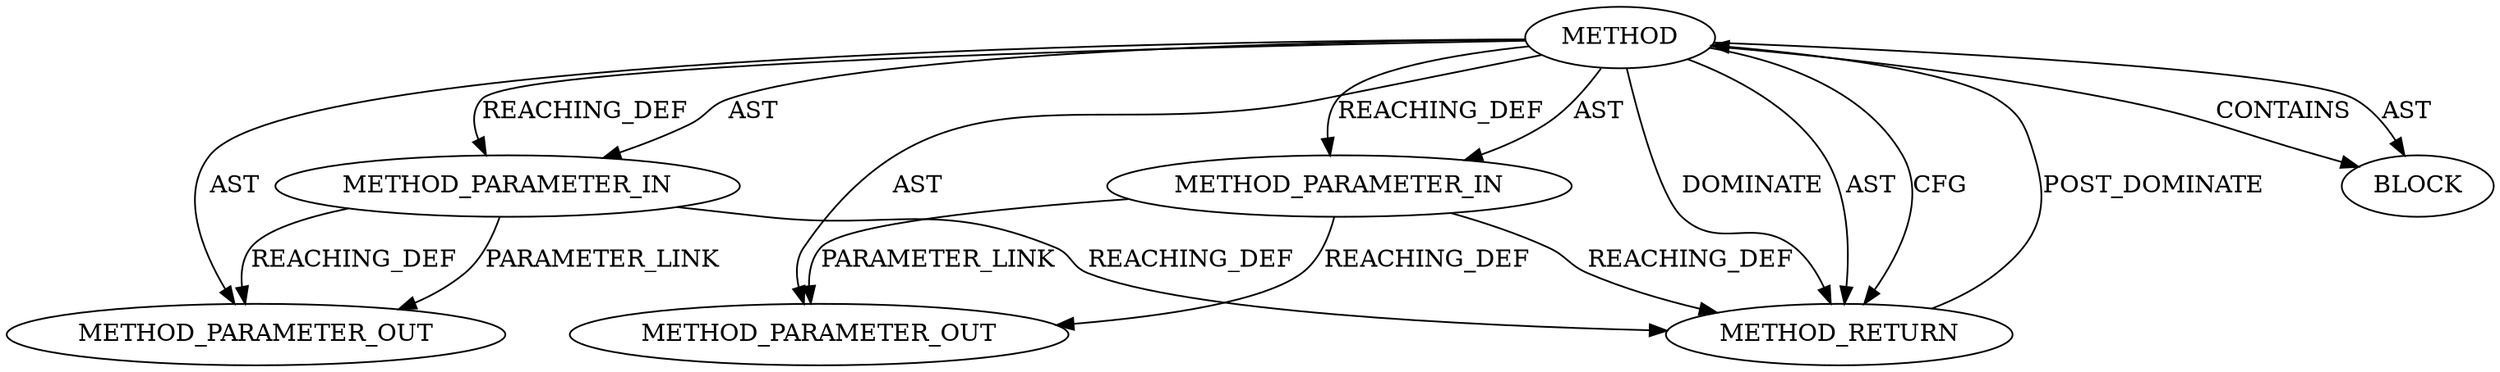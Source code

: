 digraph {
  21843 [label=METHOD_PARAMETER_OUT ORDER=1 CODE="p1" IS_VARIADIC=false TYPE_FULL_NAME="ANY" EVALUATION_STRATEGY="BY_VALUE" INDEX=1 NAME="p1"]
  21844 [label=METHOD_PARAMETER_OUT ORDER=2 CODE="p2" IS_VARIADIC=false TYPE_FULL_NAME="ANY" EVALUATION_STRATEGY="BY_VALUE" INDEX=2 NAME="p2"]
  19578 [label=METHOD AST_PARENT_TYPE="NAMESPACE_BLOCK" AST_PARENT_FULL_NAME="<global>" ORDER=0 CODE="<empty>" FULL_NAME="clear_bit_unlock" IS_EXTERNAL=true FILENAME="<empty>" SIGNATURE="" NAME="clear_bit_unlock"]
  19581 [label=BLOCK ORDER=1 ARGUMENT_INDEX=1 CODE="<empty>" TYPE_FULL_NAME="ANY"]
  19580 [label=METHOD_PARAMETER_IN ORDER=2 CODE="p2" IS_VARIADIC=false TYPE_FULL_NAME="ANY" EVALUATION_STRATEGY="BY_VALUE" INDEX=2 NAME="p2"]
  19579 [label=METHOD_PARAMETER_IN ORDER=1 CODE="p1" IS_VARIADIC=false TYPE_FULL_NAME="ANY" EVALUATION_STRATEGY="BY_VALUE" INDEX=1 NAME="p1"]
  19582 [label=METHOD_RETURN ORDER=2 CODE="RET" TYPE_FULL_NAME="ANY" EVALUATION_STRATEGY="BY_VALUE"]
  19578 -> 19580 [label=REACHING_DEF VARIABLE=""]
  19578 -> 19582 [label=DOMINATE ]
  19580 -> 19582 [label=REACHING_DEF VARIABLE="p2"]
  19578 -> 19582 [label=AST ]
  19580 -> 21844 [label=REACHING_DEF VARIABLE="p2"]
  19579 -> 21843 [label=PARAMETER_LINK ]
  19580 -> 21844 [label=PARAMETER_LINK ]
  19578 -> 19579 [label=REACHING_DEF VARIABLE=""]
  19578 -> 21844 [label=AST ]
  19578 -> 19580 [label=AST ]
  19578 -> 19581 [label=CONTAINS ]
  19579 -> 21843 [label=REACHING_DEF VARIABLE="p1"]
  19578 -> 21843 [label=AST ]
  19582 -> 19578 [label=POST_DOMINATE ]
  19579 -> 19582 [label=REACHING_DEF VARIABLE="p1"]
  19578 -> 19582 [label=CFG ]
  19578 -> 19581 [label=AST ]
  19578 -> 19579 [label=AST ]
}
